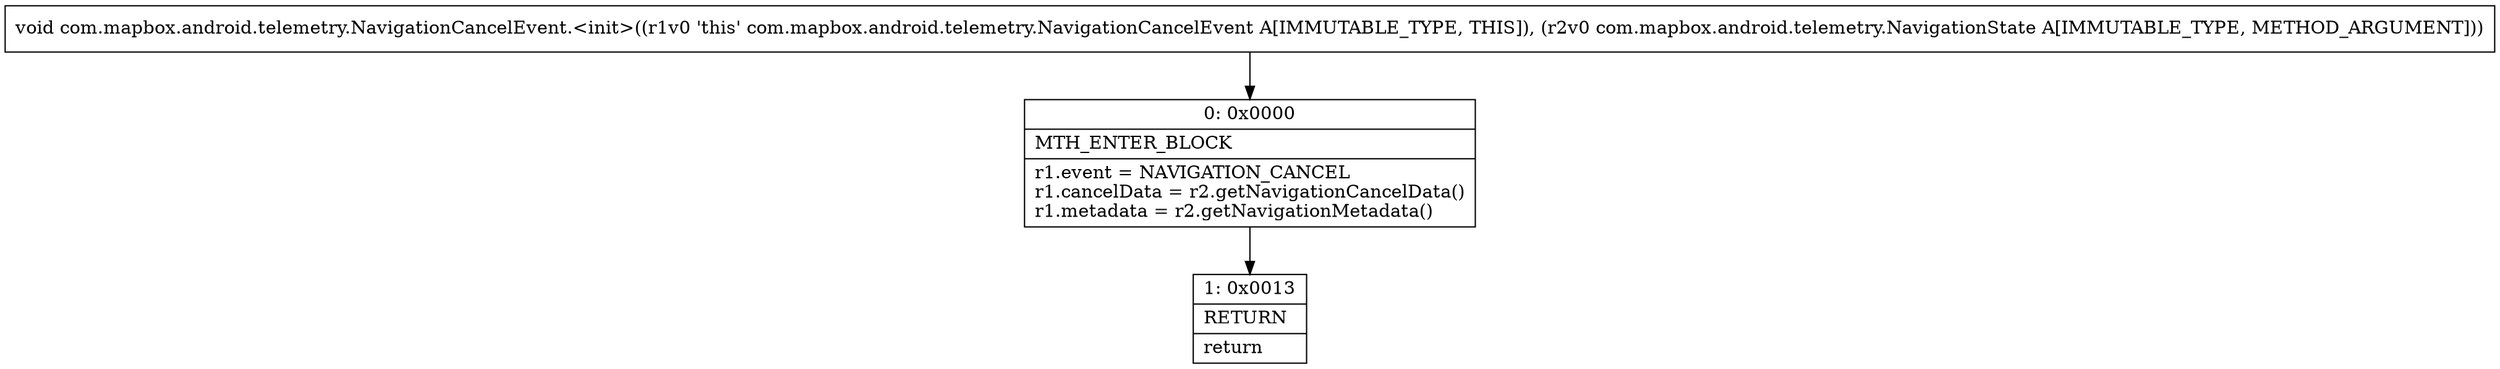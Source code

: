 digraph "CFG forcom.mapbox.android.telemetry.NavigationCancelEvent.\<init\>(Lcom\/mapbox\/android\/telemetry\/NavigationState;)V" {
Node_0 [shape=record,label="{0\:\ 0x0000|MTH_ENTER_BLOCK\l|r1.event = NAVIGATION_CANCEL\lr1.cancelData = r2.getNavigationCancelData()\lr1.metadata = r2.getNavigationMetadata()\l}"];
Node_1 [shape=record,label="{1\:\ 0x0013|RETURN\l|return\l}"];
MethodNode[shape=record,label="{void com.mapbox.android.telemetry.NavigationCancelEvent.\<init\>((r1v0 'this' com.mapbox.android.telemetry.NavigationCancelEvent A[IMMUTABLE_TYPE, THIS]), (r2v0 com.mapbox.android.telemetry.NavigationState A[IMMUTABLE_TYPE, METHOD_ARGUMENT])) }"];
MethodNode -> Node_0;
Node_0 -> Node_1;
}

